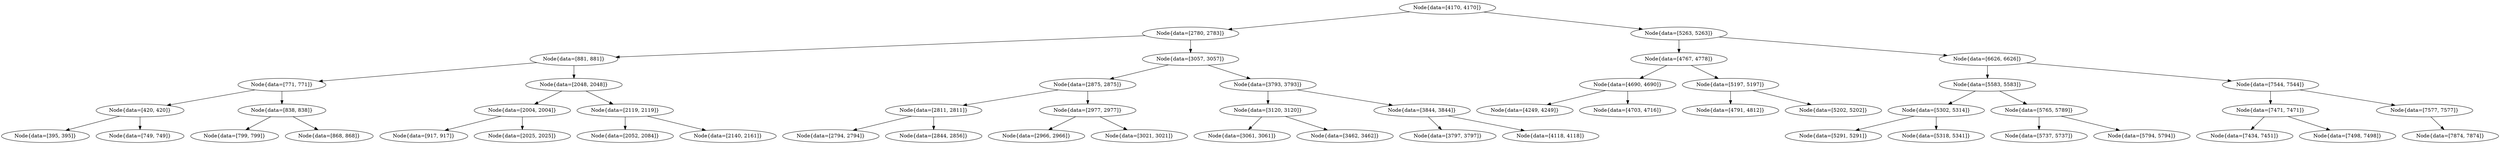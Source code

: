 digraph G{
1989132530 [label="Node{data=[4170, 4170]}"]
1989132530 -> 1414845278
1414845278 [label="Node{data=[2780, 2783]}"]
1414845278 -> 549496397
549496397 [label="Node{data=[881, 881]}"]
549496397 -> 1163619825
1163619825 [label="Node{data=[771, 771]}"]
1163619825 -> 1306246648
1306246648 [label="Node{data=[420, 420]}"]
1306246648 -> 1063737662
1063737662 [label="Node{data=[395, 395]}"]
1306246648 -> 447767121
447767121 [label="Node{data=[749, 749]}"]
1163619825 -> 68857875
68857875 [label="Node{data=[838, 838]}"]
68857875 -> 348055829
348055829 [label="Node{data=[799, 799]}"]
68857875 -> 286649365
286649365 [label="Node{data=[868, 868]}"]
549496397 -> 137275020
137275020 [label="Node{data=[2048, 2048]}"]
137275020 -> 1508181426
1508181426 [label="Node{data=[2004, 2004]}"]
1508181426 -> 988850650
988850650 [label="Node{data=[917, 917]}"]
1508181426 -> 71016405
71016405 [label="Node{data=[2025, 2025]}"]
137275020 -> 2044482328
2044482328 [label="Node{data=[2119, 2119]}"]
2044482328 -> 149225732
149225732 [label="Node{data=[2052, 2084]}"]
2044482328 -> 937744315
937744315 [label="Node{data=[2140, 2161]}"]
1414845278 -> 1870209957
1870209957 [label="Node{data=[3057, 3057]}"]
1870209957 -> 1957099969
1957099969 [label="Node{data=[2875, 2875]}"]
1957099969 -> 1424698224
1424698224 [label="Node{data=[2811, 2811]}"]
1424698224 -> 1168340825
1168340825 [label="Node{data=[2794, 2794]}"]
1424698224 -> 1667305539
1667305539 [label="Node{data=[2844, 2856]}"]
1957099969 -> 550147359
550147359 [label="Node{data=[2977, 2977]}"]
550147359 -> 762809053
762809053 [label="Node{data=[2966, 2966]}"]
550147359 -> 1932536213
1932536213 [label="Node{data=[3021, 3021]}"]
1870209957 -> 406375608
406375608 [label="Node{data=[3793, 3793]}"]
406375608 -> 1815007437
1815007437 [label="Node{data=[3120, 3120]}"]
1815007437 -> 2107543287
2107543287 [label="Node{data=[3061, 3061]}"]
1815007437 -> 252738640
252738640 [label="Node{data=[3462, 3462]}"]
406375608 -> 1360215046
1360215046 [label="Node{data=[3844, 3844]}"]
1360215046 -> 1260467793
1260467793 [label="Node{data=[3797, 3797]}"]
1360215046 -> 1111613684
1111613684 [label="Node{data=[4118, 4118]}"]
1989132530 -> 1321203216
1321203216 [label="Node{data=[5263, 5263]}"]
1321203216 -> 100929741
100929741 [label="Node{data=[4767, 4778]}"]
100929741 -> 1154821602
1154821602 [label="Node{data=[4690, 4690]}"]
1154821602 -> 157168588
157168588 [label="Node{data=[4249, 4249]}"]
1154821602 -> 945834881
945834881 [label="Node{data=[4703, 4716]}"]
100929741 -> 507819576
507819576 [label="Node{data=[5197, 5197]}"]
507819576 -> 1939022383
1939022383 [label="Node{data=[4791, 4812]}"]
507819576 -> 195801026
195801026 [label="Node{data=[5202, 5202]}"]
1321203216 -> 833474933
833474933 [label="Node{data=[6626, 6626]}"]
833474933 -> 182670350
182670350 [label="Node{data=[5583, 5583]}"]
182670350 -> 1611373863
1611373863 [label="Node{data=[5302, 5314]}"]
1611373863 -> 914942811
914942811 [label="Node{data=[5291, 5291]}"]
1611373863 -> 1777443462
1777443462 [label="Node{data=[5318, 5341]}"]
182670350 -> 2032326802
2032326802 [label="Node{data=[5765, 5789]}"]
2032326802 -> 1165791284
1165791284 [label="Node{data=[5737, 5737]}"]
2032326802 -> 878668275
878668275 [label="Node{data=[5794, 5794]}"]
833474933 -> 1356732524
1356732524 [label="Node{data=[7544, 7544]}"]
1356732524 -> 1062714541
1062714541 [label="Node{data=[7471, 7471]}"]
1062714541 -> 512456259
512456259 [label="Node{data=[7434, 7451]}"]
1062714541 -> 1364497552
1364497552 [label="Node{data=[7498, 7498]}"]
1356732524 -> 1911155630
1911155630 [label="Node{data=[7577, 7577]}"]
1911155630 -> 1943634922
1943634922 [label="Node{data=[7874, 7874]}"]
}